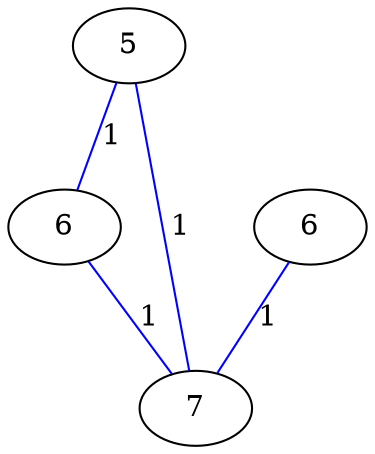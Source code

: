 graph G {
	0 [label="5"];
	1 [label="6"];
	2 [label="6"];
	3 [label="7"];
	0 -- 2 [label="1", color=blue];
	0 -- 3 [label="1", color=blue];
	1 -- 3 [label="1", color=blue];
	2 -- 3 [label="1", color=blue];
}